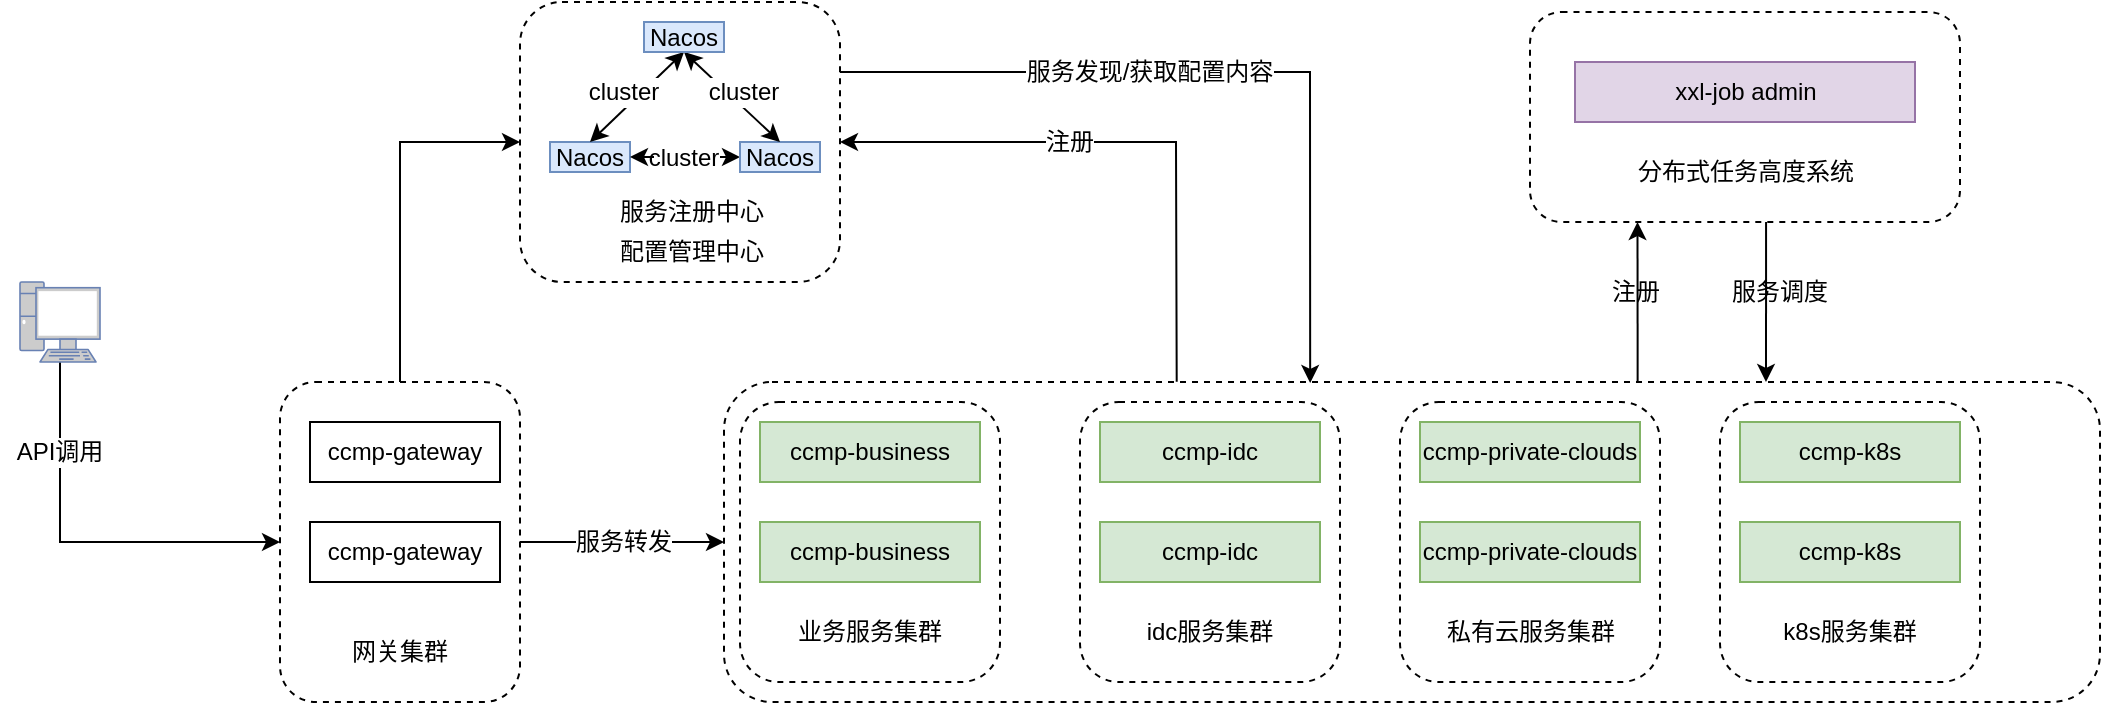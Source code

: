<mxfile version="16.6.6" type="github">
  <diagram id="wSGMcBNISf7HqdgNfVy2" name="第 1 页">
    <mxGraphModel dx="1221" dy="644" grid="1" gridSize="10" guides="1" tooltips="1" connect="1" arrows="1" fold="1" page="1" pageScale="1" pageWidth="827" pageHeight="1169" math="0" shadow="0">
      <root>
        <mxCell id="0" />
        <mxCell id="1" parent="0" />
        <mxCell id="8yMyw2qE8aiuTOASSJmz-64" style="edgeStyle=none;rounded=0;orthogonalLoop=1;jettySize=auto;html=1;exitX=0.329;exitY=-0.001;exitDx=0;exitDy=0;entryX=1;entryY=0.5;entryDx=0;entryDy=0;startArrow=none;startFill=0;endArrow=classic;endFill=1;strokeColor=default;exitPerimeter=0;" edge="1" parent="1" source="8yMyw2qE8aiuTOASSJmz-46" target="8yMyw2qE8aiuTOASSJmz-1">
          <mxGeometry relative="1" as="geometry">
            <Array as="points">
              <mxPoint x="598" y="230" />
            </Array>
          </mxGeometry>
        </mxCell>
        <mxCell id="8yMyw2qE8aiuTOASSJmz-81" style="edgeStyle=none;rounded=0;orthogonalLoop=1;jettySize=auto;html=1;exitX=0.75;exitY=0;exitDx=0;exitDy=0;startArrow=classic;startFill=1;endArrow=none;endFill=0;strokeColor=default;entryX=0.549;entryY=1;entryDx=0;entryDy=0;entryPerimeter=0;" edge="1" parent="1" target="8yMyw2qE8aiuTOASSJmz-77">
          <mxGeometry relative="1" as="geometry">
            <mxPoint x="893" y="350" as="sourcePoint" />
            <mxPoint x="893" y="270" as="targetPoint" />
          </mxGeometry>
        </mxCell>
        <mxCell id="8yMyw2qE8aiuTOASSJmz-46" value="" style="rounded=1;whiteSpace=wrap;html=1;labelBackgroundColor=default;dashed=1;" vertex="1" parent="1">
          <mxGeometry x="372" y="350" width="688" height="160" as="geometry" />
        </mxCell>
        <mxCell id="8yMyw2qE8aiuTOASSJmz-49" value="" style="rounded=1;whiteSpace=wrap;html=1;labelBackgroundColor=default;dashed=1;" vertex="1" parent="1">
          <mxGeometry x="380" y="360" width="130" height="140" as="geometry" />
        </mxCell>
        <mxCell id="8yMyw2qE8aiuTOASSJmz-67" style="edgeStyle=none;rounded=0;orthogonalLoop=1;jettySize=auto;html=1;exitX=1;exitY=0.25;exitDx=0;exitDy=0;entryX=0.426;entryY=0.003;entryDx=0;entryDy=0;entryPerimeter=0;startArrow=none;startFill=0;endArrow=classic;endFill=1;strokeColor=default;" edge="1" parent="1" source="8yMyw2qE8aiuTOASSJmz-1" target="8yMyw2qE8aiuTOASSJmz-46">
          <mxGeometry relative="1" as="geometry">
            <Array as="points">
              <mxPoint x="665" y="195" />
            </Array>
          </mxGeometry>
        </mxCell>
        <mxCell id="8yMyw2qE8aiuTOASSJmz-1" value="" style="rounded=1;whiteSpace=wrap;html=1;dashed=1;" vertex="1" parent="1">
          <mxGeometry x="270" y="160" width="160" height="140" as="geometry" />
        </mxCell>
        <mxCell id="8yMyw2qE8aiuTOASSJmz-18" style="edgeStyle=none;orthogonalLoop=1;jettySize=auto;html=1;exitX=1;exitY=0.5;exitDx=0;exitDy=0;startArrow=none;startFill=1;strokeColor=default;" edge="1" parent="1" source="8yMyw2qE8aiuTOASSJmz-23" target="8yMyw2qE8aiuTOASSJmz-3">
          <mxGeometry relative="1" as="geometry" />
        </mxCell>
        <mxCell id="8yMyw2qE8aiuTOASSJmz-2" value="Nacos" style="rounded=0;whiteSpace=wrap;html=1;fillColor=#dae8fc;strokeColor=#6c8ebf;" vertex="1" parent="1">
          <mxGeometry x="285" y="230" width="40" height="15" as="geometry" />
        </mxCell>
        <mxCell id="8yMyw2qE8aiuTOASSJmz-3" value="Nacos" style="rounded=0;whiteSpace=wrap;html=1;fillColor=#dae8fc;strokeColor=#6c8ebf;" vertex="1" parent="1">
          <mxGeometry x="380" y="230" width="40" height="15" as="geometry" />
        </mxCell>
        <mxCell id="8yMyw2qE8aiuTOASSJmz-27" style="edgeStyle=none;orthogonalLoop=1;jettySize=auto;html=1;exitX=0.5;exitY=1;exitDx=0;exitDy=0;entryX=0.5;entryY=0;entryDx=0;entryDy=0;startArrow=classic;startFill=1;strokeColor=default;" edge="1" parent="1" source="8yMyw2qE8aiuTOASSJmz-4" target="8yMyw2qE8aiuTOASSJmz-3">
          <mxGeometry relative="1" as="geometry" />
        </mxCell>
        <mxCell id="8yMyw2qE8aiuTOASSJmz-30" style="edgeStyle=none;orthogonalLoop=1;jettySize=auto;html=1;exitX=0.5;exitY=1;exitDx=0;exitDy=0;entryX=0.5;entryY=0;entryDx=0;entryDy=0;startArrow=classic;startFill=1;strokeColor=default;" edge="1" parent="1" source="8yMyw2qE8aiuTOASSJmz-4" target="8yMyw2qE8aiuTOASSJmz-2">
          <mxGeometry relative="1" as="geometry" />
        </mxCell>
        <mxCell id="8yMyw2qE8aiuTOASSJmz-4" value="Nacos" style="rounded=0;whiteSpace=wrap;html=1;fillColor=#dae8fc;strokeColor=#6c8ebf;" vertex="1" parent="1">
          <mxGeometry x="332" y="170" width="40" height="15" as="geometry" />
        </mxCell>
        <mxCell id="8yMyw2qE8aiuTOASSJmz-20" value="cluster" style="text;html=1;strokeColor=none;fillColor=none;align=center;verticalAlign=middle;whiteSpace=wrap;rounded=0;labelBackgroundColor=default;" vertex="1" parent="1">
          <mxGeometry x="307" y="200" width="30" height="10" as="geometry" />
        </mxCell>
        <mxCell id="8yMyw2qE8aiuTOASSJmz-22" value="cluster" style="text;html=1;strokeColor=none;fillColor=none;align=center;verticalAlign=middle;whiteSpace=wrap;rounded=0;labelBackgroundColor=default;" vertex="1" parent="1">
          <mxGeometry x="367" y="200" width="30" height="10" as="geometry" />
        </mxCell>
        <mxCell id="8yMyw2qE8aiuTOASSJmz-23" value="cluster" style="text;html=1;strokeColor=none;fillColor=none;align=center;verticalAlign=middle;whiteSpace=wrap;rounded=0;labelBackgroundColor=default;" vertex="1" parent="1">
          <mxGeometry x="337" y="232.5" width="30" height="10" as="geometry" />
        </mxCell>
        <mxCell id="8yMyw2qE8aiuTOASSJmz-26" value="" style="edgeStyle=none;orthogonalLoop=1;jettySize=auto;html=1;exitX=1;exitY=0.5;exitDx=0;exitDy=0;startArrow=classic;startFill=1;strokeColor=default;endArrow=none;" edge="1" parent="1" source="8yMyw2qE8aiuTOASSJmz-2" target="8yMyw2qE8aiuTOASSJmz-23">
          <mxGeometry relative="1" as="geometry">
            <mxPoint x="325" y="237.5" as="sourcePoint" />
            <mxPoint x="380" y="237.5" as="targetPoint" />
          </mxGeometry>
        </mxCell>
        <mxCell id="8yMyw2qE8aiuTOASSJmz-32" value="服务注册中心" style="text;html=1;strokeColor=none;fillColor=none;align=center;verticalAlign=middle;whiteSpace=wrap;rounded=0;labelBackgroundColor=default;" vertex="1" parent="1">
          <mxGeometry x="312" y="250" width="88" height="30" as="geometry" />
        </mxCell>
        <mxCell id="8yMyw2qE8aiuTOASSJmz-41" style="edgeStyle=none;orthogonalLoop=1;jettySize=auto;html=1;exitX=0.5;exitY=0;exitDx=0;exitDy=0;entryX=0;entryY=0.5;entryDx=0;entryDy=0;startArrow=none;startFill=0;strokeColor=default;rounded=0;" edge="1" parent="1" source="8yMyw2qE8aiuTOASSJmz-33" target="8yMyw2qE8aiuTOASSJmz-1">
          <mxGeometry relative="1" as="geometry">
            <Array as="points">
              <mxPoint x="210" y="230" />
            </Array>
          </mxGeometry>
        </mxCell>
        <mxCell id="8yMyw2qE8aiuTOASSJmz-44" style="edgeStyle=none;rounded=0;orthogonalLoop=1;jettySize=auto;html=1;exitX=0;exitY=0.5;exitDx=0;exitDy=0;entryX=0.5;entryY=1;entryDx=0;entryDy=0;entryPerimeter=0;startArrow=classic;startFill=1;strokeColor=default;endArrow=none;endFill=0;" edge="1" parent="1" source="8yMyw2qE8aiuTOASSJmz-33" target="8yMyw2qE8aiuTOASSJmz-43">
          <mxGeometry relative="1" as="geometry">
            <Array as="points">
              <mxPoint x="40" y="430" />
            </Array>
          </mxGeometry>
        </mxCell>
        <mxCell id="8yMyw2qE8aiuTOASSJmz-75" style="edgeStyle=none;rounded=0;orthogonalLoop=1;jettySize=auto;html=1;exitX=1;exitY=0.5;exitDx=0;exitDy=0;entryX=0;entryY=0.5;entryDx=0;entryDy=0;startArrow=none;startFill=0;endArrow=classic;endFill=1;strokeColor=default;" edge="1" parent="1" source="8yMyw2qE8aiuTOASSJmz-33" target="8yMyw2qE8aiuTOASSJmz-46">
          <mxGeometry relative="1" as="geometry" />
        </mxCell>
        <mxCell id="8yMyw2qE8aiuTOASSJmz-33" value="" style="rounded=1;whiteSpace=wrap;html=1;labelBackgroundColor=default;dashed=1;" vertex="1" parent="1">
          <mxGeometry x="150" y="350" width="120" height="160" as="geometry" />
        </mxCell>
        <mxCell id="8yMyw2qE8aiuTOASSJmz-34" value="ccmp-gateway" style="rounded=0;whiteSpace=wrap;html=1;labelBackgroundColor=default;" vertex="1" parent="1">
          <mxGeometry x="165" y="370" width="95" height="30" as="geometry" />
        </mxCell>
        <mxCell id="8yMyw2qE8aiuTOASSJmz-38" value="ccmp-gateway" style="rounded=0;whiteSpace=wrap;html=1;labelBackgroundColor=default;" vertex="1" parent="1">
          <mxGeometry x="165" y="420" width="95" height="30" as="geometry" />
        </mxCell>
        <mxCell id="8yMyw2qE8aiuTOASSJmz-39" value="网关集群" style="text;html=1;strokeColor=none;fillColor=none;align=center;verticalAlign=middle;whiteSpace=wrap;rounded=0;labelBackgroundColor=default;" vertex="1" parent="1">
          <mxGeometry x="180" y="470" width="60" height="30" as="geometry" />
        </mxCell>
        <mxCell id="8yMyw2qE8aiuTOASSJmz-43" value="" style="fontColor=#0066CC;verticalAlign=top;verticalLabelPosition=bottom;labelPosition=center;align=center;html=1;outlineConnect=0;fillColor=#CCCCCC;strokeColor=#6881B3;gradientColor=none;gradientDirection=north;strokeWidth=2;shape=mxgraph.networks.pc;rounded=1;labelBackgroundColor=default;" vertex="1" parent="1">
          <mxGeometry x="20" y="300" width="40" height="40" as="geometry" />
        </mxCell>
        <mxCell id="8yMyw2qE8aiuTOASSJmz-45" value="API调用" style="text;html=1;strokeColor=none;fillColor=none;align=center;verticalAlign=middle;whiteSpace=wrap;rounded=0;labelBackgroundColor=default;" vertex="1" parent="1">
          <mxGeometry x="10" y="370" width="60" height="30" as="geometry" />
        </mxCell>
        <mxCell id="8yMyw2qE8aiuTOASSJmz-47" value="ccmp-business" style="rounded=0;whiteSpace=wrap;html=1;labelBackgroundColor=none;fillColor=#d5e8d4;strokeColor=#82b366;" vertex="1" parent="1">
          <mxGeometry x="390" y="370" width="110" height="30" as="geometry" />
        </mxCell>
        <mxCell id="8yMyw2qE8aiuTOASSJmz-48" value="ccmp-business" style="rounded=0;whiteSpace=wrap;html=1;labelBackgroundColor=none;fillColor=#d5e8d4;strokeColor=#82b366;" vertex="1" parent="1">
          <mxGeometry x="390" y="420" width="110" height="30" as="geometry" />
        </mxCell>
        <mxCell id="8yMyw2qE8aiuTOASSJmz-50" value="业务服务集群" style="text;html=1;strokeColor=none;fillColor=none;align=center;verticalAlign=middle;whiteSpace=wrap;rounded=0;dashed=1;labelBackgroundColor=default;" vertex="1" parent="1">
          <mxGeometry x="405" y="460" width="80" height="30" as="geometry" />
        </mxCell>
        <mxCell id="8yMyw2qE8aiuTOASSJmz-54" value="" style="rounded=1;whiteSpace=wrap;html=1;labelBackgroundColor=default;dashed=1;" vertex="1" parent="1">
          <mxGeometry x="550" y="360" width="130" height="140" as="geometry" />
        </mxCell>
        <mxCell id="8yMyw2qE8aiuTOASSJmz-51" value="idc服务集群" style="text;html=1;strokeColor=none;fillColor=none;align=center;verticalAlign=middle;whiteSpace=wrap;rounded=0;dashed=1;labelBackgroundColor=default;" vertex="1" parent="1">
          <mxGeometry x="575" y="460" width="80" height="30" as="geometry" />
        </mxCell>
        <mxCell id="8yMyw2qE8aiuTOASSJmz-52" value="ccmp-idc" style="rounded=0;whiteSpace=wrap;html=1;labelBackgroundColor=none;fillColor=#d5e8d4;strokeColor=#82b366;" vertex="1" parent="1">
          <mxGeometry x="560" y="420" width="110" height="30" as="geometry" />
        </mxCell>
        <mxCell id="8yMyw2qE8aiuTOASSJmz-53" value="ccmp-idc" style="rounded=0;whiteSpace=wrap;html=1;labelBackgroundColor=none;fillColor=#d5e8d4;strokeColor=#82b366;" vertex="1" parent="1">
          <mxGeometry x="560" y="370" width="110" height="30" as="geometry" />
        </mxCell>
        <mxCell id="8yMyw2qE8aiuTOASSJmz-55" value="" style="rounded=1;whiteSpace=wrap;html=1;labelBackgroundColor=default;dashed=1;" vertex="1" parent="1">
          <mxGeometry x="710" y="360" width="130" height="140" as="geometry" />
        </mxCell>
        <mxCell id="8yMyw2qE8aiuTOASSJmz-56" value="私有云服务集群" style="text;html=1;strokeColor=none;fillColor=none;align=center;verticalAlign=middle;whiteSpace=wrap;rounded=0;dashed=1;labelBackgroundColor=default;" vertex="1" parent="1">
          <mxGeometry x="727.5" y="460" width="95" height="30" as="geometry" />
        </mxCell>
        <mxCell id="8yMyw2qE8aiuTOASSJmz-57" value="ccmp-private-clouds" style="rounded=0;whiteSpace=wrap;html=1;labelBackgroundColor=none;fillColor=#d5e8d4;strokeColor=#82b366;" vertex="1" parent="1">
          <mxGeometry x="720" y="420" width="110" height="30" as="geometry" />
        </mxCell>
        <mxCell id="8yMyw2qE8aiuTOASSJmz-58" value="ccmp-private-clouds" style="rounded=0;whiteSpace=wrap;html=1;labelBackgroundColor=none;fillColor=#d5e8d4;strokeColor=#82b366;" vertex="1" parent="1">
          <mxGeometry x="720" y="370" width="110" height="30" as="geometry" />
        </mxCell>
        <mxCell id="8yMyw2qE8aiuTOASSJmz-59" value="" style="rounded=1;whiteSpace=wrap;html=1;labelBackgroundColor=default;dashed=1;" vertex="1" parent="1">
          <mxGeometry x="870" y="360" width="130" height="140" as="geometry" />
        </mxCell>
        <mxCell id="8yMyw2qE8aiuTOASSJmz-60" value="k8s服务集群" style="text;html=1;strokeColor=none;fillColor=none;align=center;verticalAlign=middle;whiteSpace=wrap;rounded=0;dashed=1;labelBackgroundColor=default;" vertex="1" parent="1">
          <mxGeometry x="895" y="460" width="80" height="30" as="geometry" />
        </mxCell>
        <mxCell id="8yMyw2qE8aiuTOASSJmz-61" value="ccmp-k8s" style="rounded=0;whiteSpace=wrap;html=1;labelBackgroundColor=none;fillColor=#d5e8d4;strokeColor=#82b366;" vertex="1" parent="1">
          <mxGeometry x="880" y="420" width="110" height="30" as="geometry" />
        </mxCell>
        <mxCell id="8yMyw2qE8aiuTOASSJmz-62" value="ccmp-k8s" style="rounded=0;whiteSpace=wrap;html=1;labelBackgroundColor=none;fillColor=#d5e8d4;strokeColor=#82b366;" vertex="1" parent="1">
          <mxGeometry x="880" y="370" width="110" height="30" as="geometry" />
        </mxCell>
        <mxCell id="8yMyw2qE8aiuTOASSJmz-63" value="配置管理中心" style="text;html=1;strokeColor=none;fillColor=none;align=center;verticalAlign=middle;whiteSpace=wrap;rounded=0;labelBackgroundColor=default;" vertex="1" parent="1">
          <mxGeometry x="312" y="270" width="88" height="30" as="geometry" />
        </mxCell>
        <mxCell id="8yMyw2qE8aiuTOASSJmz-65" value="注册" style="text;html=1;strokeColor=none;fillColor=none;align=center;verticalAlign=middle;whiteSpace=wrap;rounded=0;dashed=1;labelBackgroundColor=default;" vertex="1" parent="1">
          <mxGeometry x="515" y="215" width="60" height="30" as="geometry" />
        </mxCell>
        <mxCell id="8yMyw2qE8aiuTOASSJmz-68" value="服务发现/获取配置内容" style="text;html=1;strokeColor=none;fillColor=none;align=center;verticalAlign=middle;whiteSpace=wrap;rounded=0;dashed=1;labelBackgroundColor=default;" vertex="1" parent="1">
          <mxGeometry x="515" y="180" width="140" height="30" as="geometry" />
        </mxCell>
        <mxCell id="8yMyw2qE8aiuTOASSJmz-76" value="服务转发" style="text;html=1;strokeColor=none;fillColor=none;align=center;verticalAlign=middle;whiteSpace=wrap;rounded=0;dashed=1;labelBackgroundColor=default;" vertex="1" parent="1">
          <mxGeometry x="292" y="415" width="60" height="30" as="geometry" />
        </mxCell>
        <mxCell id="8yMyw2qE8aiuTOASSJmz-80" style="edgeStyle=none;rounded=0;orthogonalLoop=1;jettySize=auto;html=1;exitX=0.25;exitY=1;exitDx=0;exitDy=0;entryX=0.664;entryY=0.002;entryDx=0;entryDy=0;entryPerimeter=0;startArrow=classic;startFill=1;endArrow=none;endFill=0;strokeColor=default;" edge="1" parent="1" source="8yMyw2qE8aiuTOASSJmz-77" target="8yMyw2qE8aiuTOASSJmz-46">
          <mxGeometry relative="1" as="geometry" />
        </mxCell>
        <mxCell id="8yMyw2qE8aiuTOASSJmz-77" value="" style="rounded=1;whiteSpace=wrap;html=1;dashed=1;labelBackgroundColor=default;" vertex="1" parent="1">
          <mxGeometry x="775" y="165" width="215" height="105" as="geometry" />
        </mxCell>
        <mxCell id="8yMyw2qE8aiuTOASSJmz-78" value="xxl-job admin" style="rounded=0;whiteSpace=wrap;html=1;labelBackgroundColor=none;fillColor=#e1d5e7;strokeColor=#9673a6;" vertex="1" parent="1">
          <mxGeometry x="797.5" y="190" width="170" height="30" as="geometry" />
        </mxCell>
        <mxCell id="8yMyw2qE8aiuTOASSJmz-79" value="分布式任务高度系统" style="text;html=1;strokeColor=none;fillColor=none;align=center;verticalAlign=middle;whiteSpace=wrap;rounded=0;dashed=1;labelBackgroundColor=default;" vertex="1" parent="1">
          <mxGeometry x="802.5" y="230" width="160" height="30" as="geometry" />
        </mxCell>
        <mxCell id="8yMyw2qE8aiuTOASSJmz-85" value="注册" style="text;html=1;strokeColor=none;fillColor=none;align=center;verticalAlign=middle;whiteSpace=wrap;rounded=0;labelBackgroundColor=none;" vertex="1" parent="1">
          <mxGeometry x="798" y="290" width="60" height="30" as="geometry" />
        </mxCell>
        <mxCell id="8yMyw2qE8aiuTOASSJmz-86" value="服务调度" style="text;html=1;strokeColor=none;fillColor=none;align=center;verticalAlign=middle;whiteSpace=wrap;rounded=0;labelBackgroundColor=none;" vertex="1" parent="1">
          <mxGeometry x="870" y="290" width="60" height="30" as="geometry" />
        </mxCell>
      </root>
    </mxGraphModel>
  </diagram>
</mxfile>
